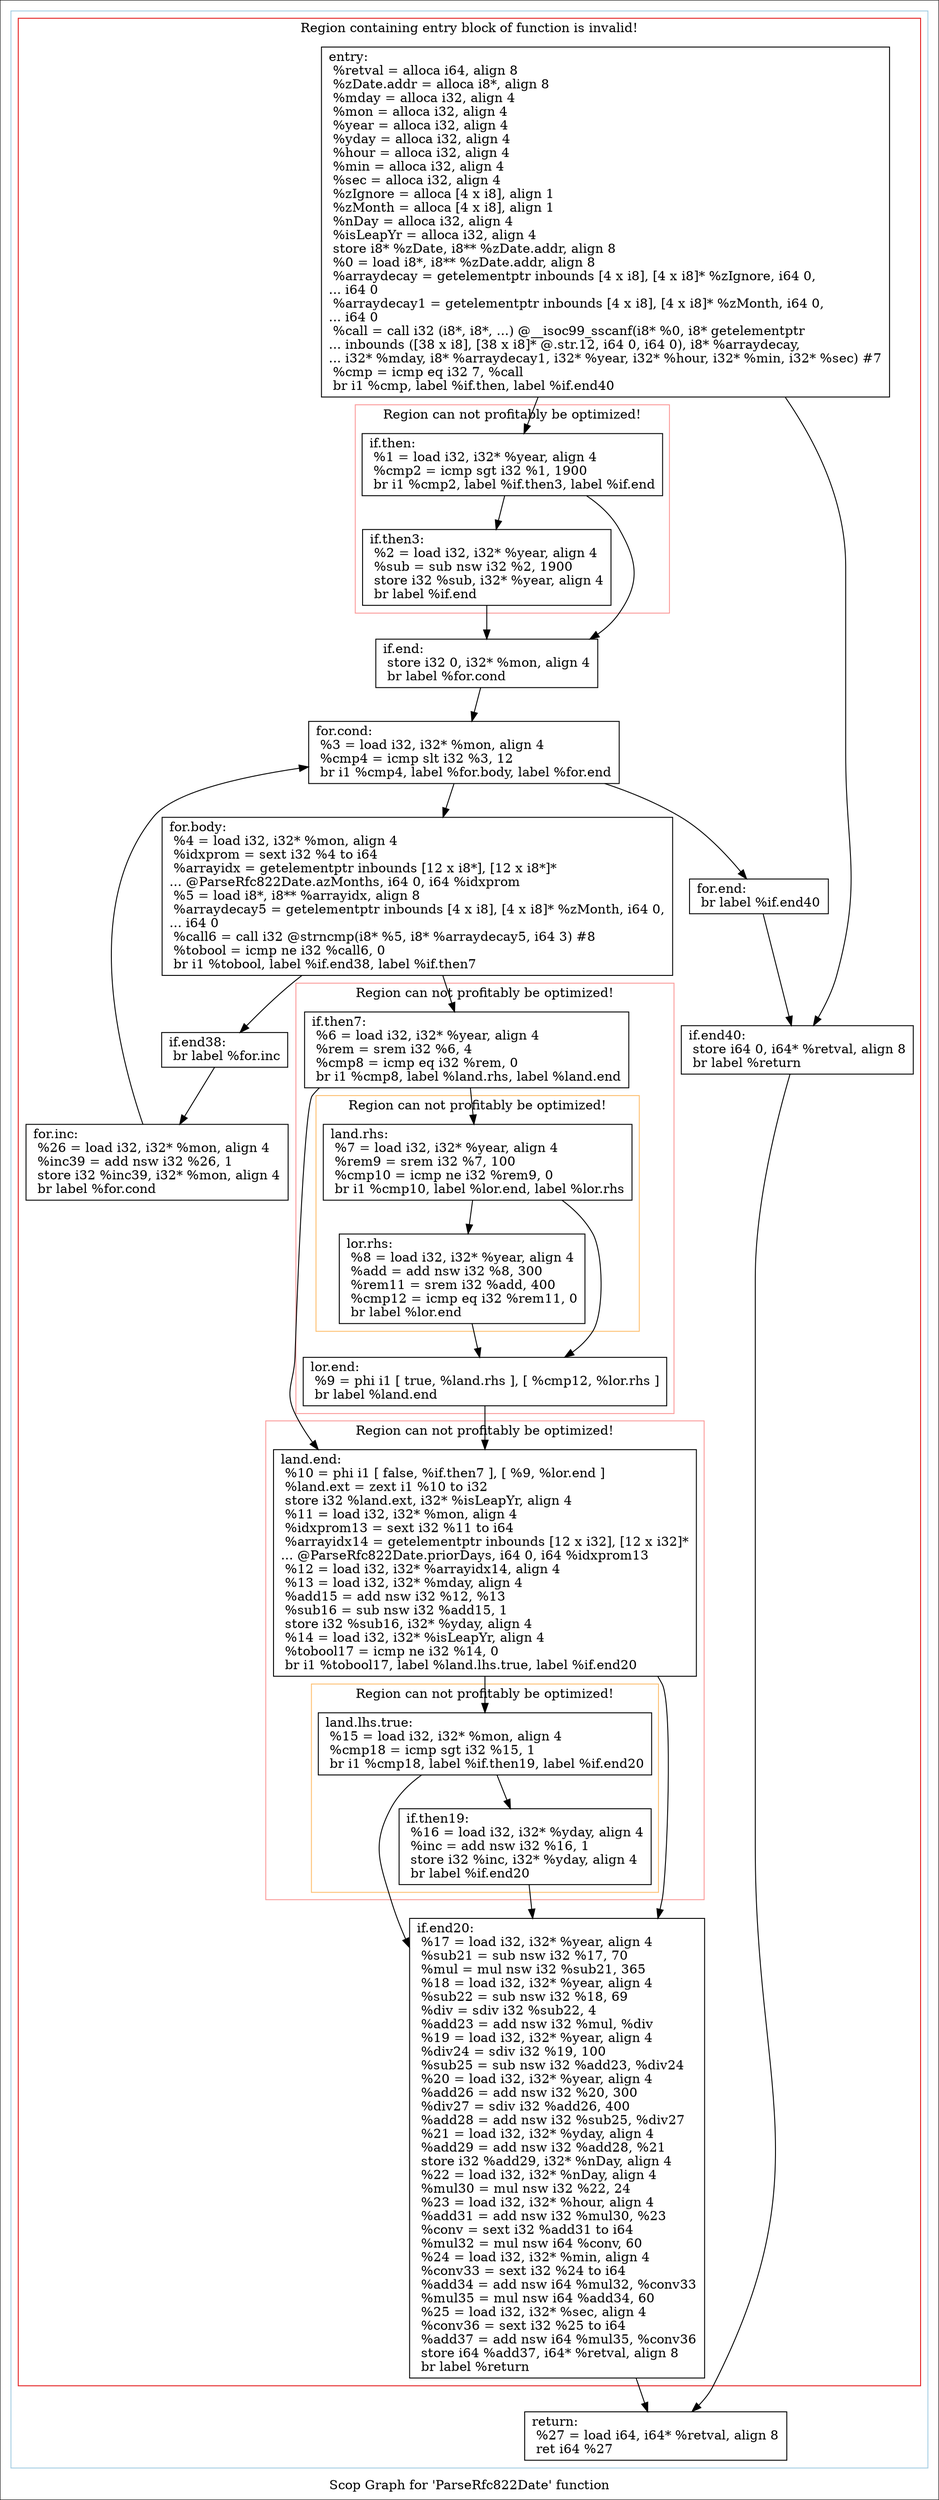 digraph "Scop Graph for 'ParseRfc822Date' function" {
	label="Scop Graph for 'ParseRfc822Date' function";

	Node0x206a310 [shape=record,label="{entry:\l  %retval = alloca i64, align 8\l  %zDate.addr = alloca i8*, align 8\l  %mday = alloca i32, align 4\l  %mon = alloca i32, align 4\l  %year = alloca i32, align 4\l  %yday = alloca i32, align 4\l  %hour = alloca i32, align 4\l  %min = alloca i32, align 4\l  %sec = alloca i32, align 4\l  %zIgnore = alloca [4 x i8], align 1\l  %zMonth = alloca [4 x i8], align 1\l  %nDay = alloca i32, align 4\l  %isLeapYr = alloca i32, align 4\l  store i8* %zDate, i8** %zDate.addr, align 8\l  %0 = load i8*, i8** %zDate.addr, align 8\l  %arraydecay = getelementptr inbounds [4 x i8], [4 x i8]* %zIgnore, i64 0,\l... i64 0\l  %arraydecay1 = getelementptr inbounds [4 x i8], [4 x i8]* %zMonth, i64 0,\l... i64 0\l  %call = call i32 (i8*, i8*, ...) @__isoc99_sscanf(i8* %0, i8* getelementptr\l... inbounds ([38 x i8], [38 x i8]* @.str.12, i64 0, i64 0), i8* %arraydecay,\l... i32* %mday, i8* %arraydecay1, i32* %year, i32* %hour, i32* %min, i32* %sec) #7\l  %cmp = icmp eq i32 7, %call\l  br i1 %cmp, label %if.then, label %if.end40\l}"];
	Node0x206a310 -> Node0x2069000;
	Node0x206a310 -> Node0x2033b60;
	Node0x2069000 [shape=record,label="{if.then:                                          \l  %1 = load i32, i32* %year, align 4\l  %cmp2 = icmp sgt i32 %1, 1900\l  br i1 %cmp2, label %if.then3, label %if.end\l}"];
	Node0x2069000 -> Node0x1fdcc40;
	Node0x2069000 -> Node0x206c330;
	Node0x1fdcc40 [shape=record,label="{if.then3:                                         \l  %2 = load i32, i32* %year, align 4\l  %sub = sub nsw i32 %2, 1900\l  store i32 %sub, i32* %year, align 4\l  br label %if.end\l}"];
	Node0x1fdcc40 -> Node0x206c330;
	Node0x206c330 [shape=record,label="{if.end:                                           \l  store i32 0, i32* %mon, align 4\l  br label %for.cond\l}"];
	Node0x206c330 -> Node0x1fe1520;
	Node0x1fe1520 [shape=record,label="{for.cond:                                         \l  %3 = load i32, i32* %mon, align 4\l  %cmp4 = icmp slt i32 %3, 12\l  br i1 %cmp4, label %for.body, label %for.end\l}"];
	Node0x1fe1520 -> Node0x206bfa0;
	Node0x1fe1520 -> Node0x206bbe0;
	Node0x206bfa0 [shape=record,label="{for.body:                                         \l  %4 = load i32, i32* %mon, align 4\l  %idxprom = sext i32 %4 to i64\l  %arrayidx = getelementptr inbounds [12 x i8*], [12 x i8*]*\l... @ParseRfc822Date.azMonths, i64 0, i64 %idxprom\l  %5 = load i8*, i8** %arrayidx, align 8\l  %arraydecay5 = getelementptr inbounds [4 x i8], [4 x i8]* %zMonth, i64 0,\l... i64 0\l  %call6 = call i32 @strncmp(i8* %5, i8* %arraydecay5, i64 3) #8\l  %tobool = icmp ne i32 %call6, 0\l  br i1 %tobool, label %if.end38, label %if.then7\l}"];
	Node0x206bfa0 -> Node0x206b070;
	Node0x206bfa0 -> Node0x20623c0;
	Node0x206b070 [shape=record,label="{if.end38:                                         \l  br label %for.inc\l}"];
	Node0x206b070 -> Node0x206e460;
	Node0x206e460 [shape=record,label="{for.inc:                                          \l  %26 = load i32, i32* %mon, align 4\l  %inc39 = add nsw i32 %26, 1\l  store i32 %inc39, i32* %mon, align 4\l  br label %for.cond\l}"];
	Node0x206e460 -> Node0x1fe1520;
	Node0x20623c0 [shape=record,label="{if.then7:                                         \l  %6 = load i32, i32* %year, align 4\l  %rem = srem i32 %6, 4\l  %cmp8 = icmp eq i32 %rem, 0\l  br i1 %cmp8, label %land.rhs, label %land.end\l}"];
	Node0x20623c0 -> Node0x1fc1760;
	Node0x20623c0 -> Node0x206df00;
	Node0x1fc1760 [shape=record,label="{land.rhs:                                         \l  %7 = load i32, i32* %year, align 4\l  %rem9 = srem i32 %7, 100\l  %cmp10 = icmp ne i32 %rem9, 0\l  br i1 %cmp10, label %lor.end, label %lor.rhs\l}"];
	Node0x1fc1760 -> Node0x20679a0;
	Node0x1fc1760 -> Node0x206b350;
	Node0x20679a0 [shape=record,label="{lor.end:                                          \l  %9 = phi i1 [ true, %land.rhs ], [ %cmp12, %lor.rhs ]\l  br label %land.end\l}"];
	Node0x20679a0 -> Node0x206df00;
	Node0x206df00 [shape=record,label="{land.end:                                         \l  %10 = phi i1 [ false, %if.then7 ], [ %9, %lor.end ]\l  %land.ext = zext i1 %10 to i32\l  store i32 %land.ext, i32* %isLeapYr, align 4\l  %11 = load i32, i32* %mon, align 4\l  %idxprom13 = sext i32 %11 to i64\l  %arrayidx14 = getelementptr inbounds [12 x i32], [12 x i32]*\l... @ParseRfc822Date.priorDays, i64 0, i64 %idxprom13\l  %12 = load i32, i32* %arrayidx14, align 4\l  %13 = load i32, i32* %mday, align 4\l  %add15 = add nsw i32 %12, %13\l  %sub16 = sub nsw i32 %add15, 1\l  store i32 %sub16, i32* %yday, align 4\l  %14 = load i32, i32* %isLeapYr, align 4\l  %tobool17 = icmp ne i32 %14, 0\l  br i1 %tobool17, label %land.lhs.true, label %if.end20\l}"];
	Node0x206df00 -> Node0x2072520;
	Node0x206df00 -> Node0x207fa20;
	Node0x2072520 [shape=record,label="{land.lhs.true:                                    \l  %15 = load i32, i32* %mon, align 4\l  %cmp18 = icmp sgt i32 %15, 1\l  br i1 %cmp18, label %if.then19, label %if.end20\l}"];
	Node0x2072520 -> Node0x207e110;
	Node0x2072520 -> Node0x207fa20;
	Node0x207e110 [shape=record,label="{if.then19:                                        \l  %16 = load i32, i32* %yday, align 4\l  %inc = add nsw i32 %16, 1\l  store i32 %inc, i32* %yday, align 4\l  br label %if.end20\l}"];
	Node0x207e110 -> Node0x207fa20;
	Node0x207fa20 [shape=record,label="{if.end20:                                         \l  %17 = load i32, i32* %year, align 4\l  %sub21 = sub nsw i32 %17, 70\l  %mul = mul nsw i32 %sub21, 365\l  %18 = load i32, i32* %year, align 4\l  %sub22 = sub nsw i32 %18, 69\l  %div = sdiv i32 %sub22, 4\l  %add23 = add nsw i32 %mul, %div\l  %19 = load i32, i32* %year, align 4\l  %div24 = sdiv i32 %19, 100\l  %sub25 = sub nsw i32 %add23, %div24\l  %20 = load i32, i32* %year, align 4\l  %add26 = add nsw i32 %20, 300\l  %div27 = sdiv i32 %add26, 400\l  %add28 = add nsw i32 %sub25, %div27\l  %21 = load i32, i32* %yday, align 4\l  %add29 = add nsw i32 %add28, %21\l  store i32 %add29, i32* %nDay, align 4\l  %22 = load i32, i32* %nDay, align 4\l  %mul30 = mul nsw i32 %22, 24\l  %23 = load i32, i32* %hour, align 4\l  %add31 = add nsw i32 %mul30, %23\l  %conv = sext i32 %add31 to i64\l  %mul32 = mul nsw i64 %conv, 60\l  %24 = load i32, i32* %min, align 4\l  %conv33 = sext i32 %24 to i64\l  %add34 = add nsw i64 %mul32, %conv33\l  %mul35 = mul nsw i64 %add34, 60\l  %25 = load i32, i32* %sec, align 4\l  %conv36 = sext i32 %25 to i64\l  %add37 = add nsw i64 %mul35, %conv36\l  store i64 %add37, i64* %retval, align 8\l  br label %return\l}"];
	Node0x207fa20 -> Node0x2065700;
	Node0x2065700 [shape=record,label="{return:                                           \l  %27 = load i64, i64* %retval, align 8\l  ret i64 %27\l}"];
	Node0x206b350 [shape=record,label="{lor.rhs:                                          \l  %8 = load i32, i32* %year, align 4\l  %add = add nsw i32 %8, 300\l  %rem11 = srem i32 %add, 400\l  %cmp12 = icmp eq i32 %rem11, 0\l  br label %lor.end\l}"];
	Node0x206b350 -> Node0x20679a0;
	Node0x206bbe0 [shape=record,label="{for.end:                                          \l  br label %if.end40\l}"];
	Node0x206bbe0 -> Node0x2033b60;
	Node0x2033b60 [shape=record,label="{if.end40:                                         \l  store i64 0, i64* %retval, align 8\l  br label %return\l}"];
	Node0x2033b60 -> Node0x2065700;
	colorscheme = "paired12"
        subgraph cluster_0x20a4fd0 {
          label = "";
          style = solid;
          color = 1
          subgraph cluster_0x20a1c00 {
            label = "Region containing entry block of function is invalid!";
            style = solid;
            color = 6
            subgraph cluster_0x20a1b80 {
              label = "Region can not profitably be optimized!";
              style = solid;
              color = 5
              Node0x2069000;
              Node0x1fdcc40;
            }
            subgraph cluster_0x20a4e90 {
              label = "Region can not profitably be optimized!";
              style = solid;
              color = 5
              subgraph cluster_0x2008830 {
                label = "Region can not profitably be optimized!";
                style = solid;
                color = 7
                Node0x1fc1760;
                Node0x206b350;
              }
              Node0x20623c0;
              Node0x20679a0;
            }
            subgraph cluster_0x20a5050 {
              label = "Region can not profitably be optimized!";
              style = solid;
              color = 5
              subgraph cluster_0x20088b0 {
                label = "Region can not profitably be optimized!";
                style = solid;
                color = 7
                Node0x2072520;
                Node0x207e110;
              }
              Node0x206df00;
            }
            Node0x206a310;
            Node0x206c330;
            Node0x1fe1520;
            Node0x206bfa0;
            Node0x206b070;
            Node0x206e460;
            Node0x207fa20;
            Node0x206bbe0;
            Node0x2033b60;
          }
          Node0x2065700;
        }
}
